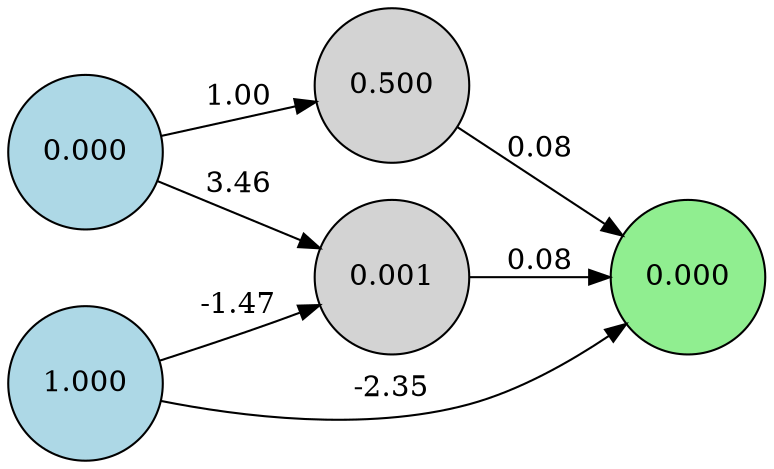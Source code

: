 digraph neat {
  rankdir=LR;
  node [shape=circle];
  node0 [label="0.000", style=filled, fillcolor=lightblue];
  node1 [label="1.000", style=filled, fillcolor=lightblue];
  node42 [label="0.000", style=filled, fillcolor=lightgreen];
  node186 [label="0.001", style=filled, fillcolor=lightgray];
  node230 [label="0.500", style=filled, fillcolor=lightgray];
  node1 -> node42 [label="-2.35"];
  node0 -> node186 [label="3.46"];
  node186 -> node42 [label="0.08"];
  node0 -> node230 [label="1.00"];
  node230 -> node42 [label="0.08"];
  node1 -> node186 [label="-1.47"];
}
